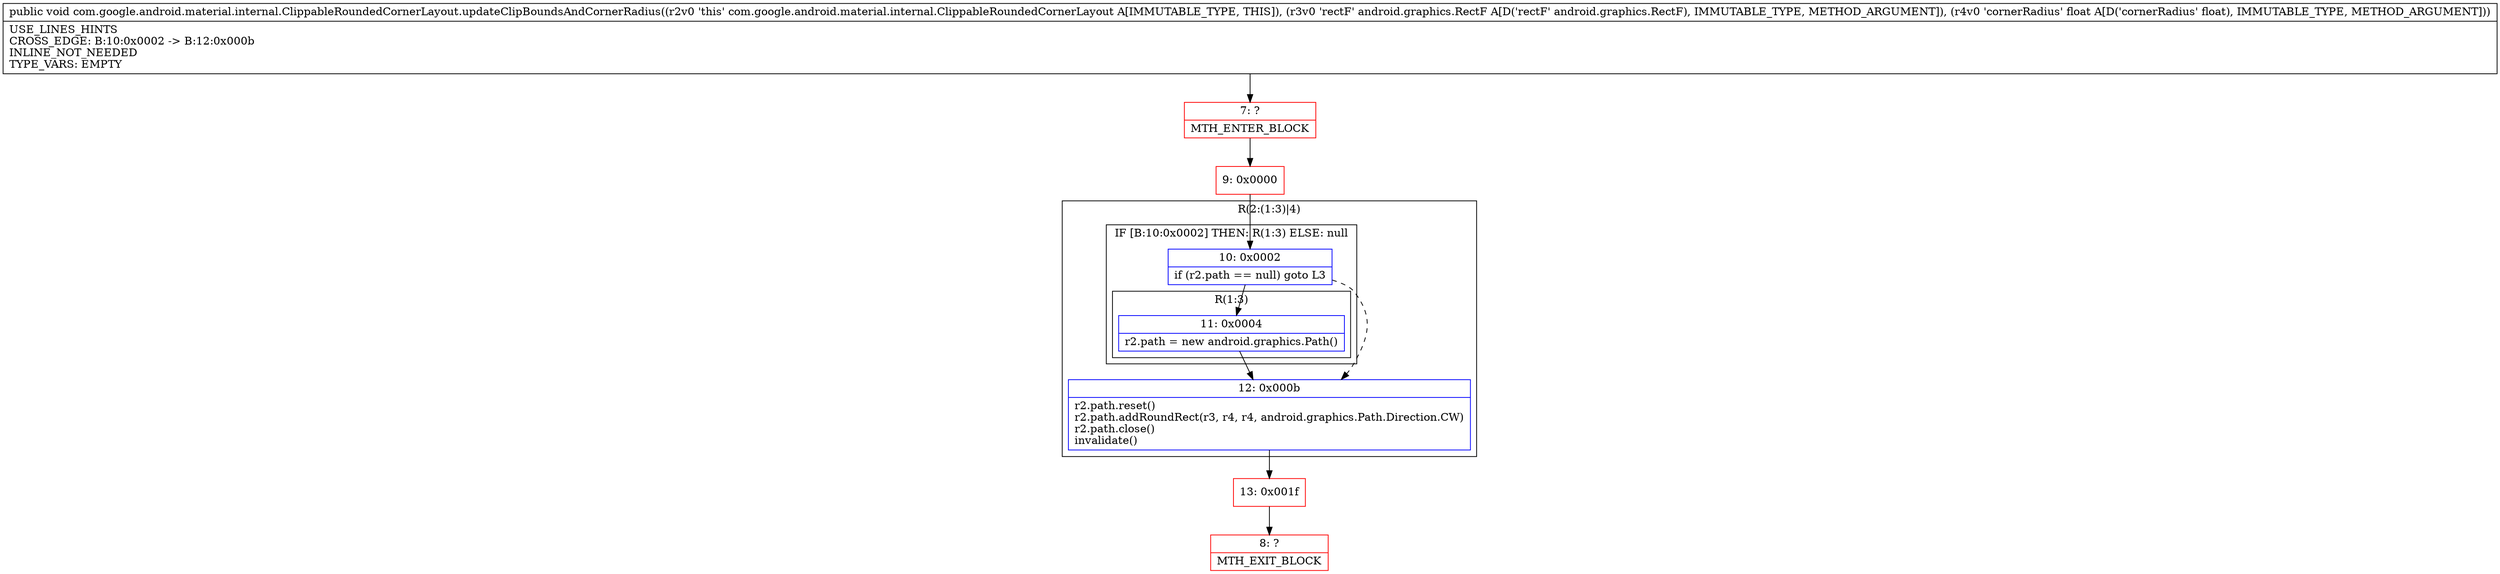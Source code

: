 digraph "CFG forcom.google.android.material.internal.ClippableRoundedCornerLayout.updateClipBoundsAndCornerRadius(Landroid\/graphics\/RectF;F)V" {
subgraph cluster_Region_843328709 {
label = "R(2:(1:3)|4)";
node [shape=record,color=blue];
subgraph cluster_IfRegion_415759264 {
label = "IF [B:10:0x0002] THEN: R(1:3) ELSE: null";
node [shape=record,color=blue];
Node_10 [shape=record,label="{10\:\ 0x0002|if (r2.path == null) goto L3\l}"];
subgraph cluster_Region_1211184770 {
label = "R(1:3)";
node [shape=record,color=blue];
Node_11 [shape=record,label="{11\:\ 0x0004|r2.path = new android.graphics.Path()\l}"];
}
}
Node_12 [shape=record,label="{12\:\ 0x000b|r2.path.reset()\lr2.path.addRoundRect(r3, r4, r4, android.graphics.Path.Direction.CW)\lr2.path.close()\linvalidate()\l}"];
}
Node_7 [shape=record,color=red,label="{7\:\ ?|MTH_ENTER_BLOCK\l}"];
Node_9 [shape=record,color=red,label="{9\:\ 0x0000}"];
Node_13 [shape=record,color=red,label="{13\:\ 0x001f}"];
Node_8 [shape=record,color=red,label="{8\:\ ?|MTH_EXIT_BLOCK\l}"];
MethodNode[shape=record,label="{public void com.google.android.material.internal.ClippableRoundedCornerLayout.updateClipBoundsAndCornerRadius((r2v0 'this' com.google.android.material.internal.ClippableRoundedCornerLayout A[IMMUTABLE_TYPE, THIS]), (r3v0 'rectF' android.graphics.RectF A[D('rectF' android.graphics.RectF), IMMUTABLE_TYPE, METHOD_ARGUMENT]), (r4v0 'cornerRadius' float A[D('cornerRadius' float), IMMUTABLE_TYPE, METHOD_ARGUMENT]))  | USE_LINES_HINTS\lCROSS_EDGE: B:10:0x0002 \-\> B:12:0x000b\lINLINE_NOT_NEEDED\lTYPE_VARS: EMPTY\l}"];
MethodNode -> Node_7;Node_10 -> Node_11;
Node_10 -> Node_12[style=dashed];
Node_11 -> Node_12;
Node_12 -> Node_13;
Node_7 -> Node_9;
Node_9 -> Node_10;
Node_13 -> Node_8;
}

